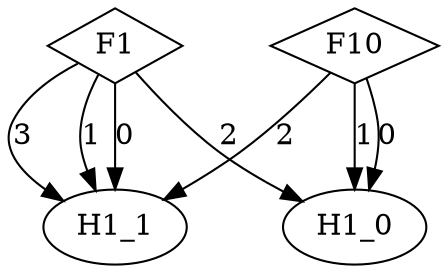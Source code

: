 digraph {
node [label=H1_1,style=""] H1_1
node [label=H1_0,style=""] H1_0
node [label=H1_1,style=""] H1_1
node [label=H1_1,style=""] H1_1
node [label=H1_1,style=""] H1_1
node [label=H1_0,style=""] H1_0
node [label=H1_0,style=""] H1_0
node [label=F1,shape="diamond",style=""] 1
node [label=F10,shape="diamond",style=""] 0

1 -> H1_1 [label="3"]
1 -> H1_0 [label="2"]
1 -> H1_1 [label="1"]
1 -> H1_1 [label="0"]
0 -> H1_1 [label="2"]
0 -> H1_0 [label="1"]
0 -> H1_0 [label="0"]
}